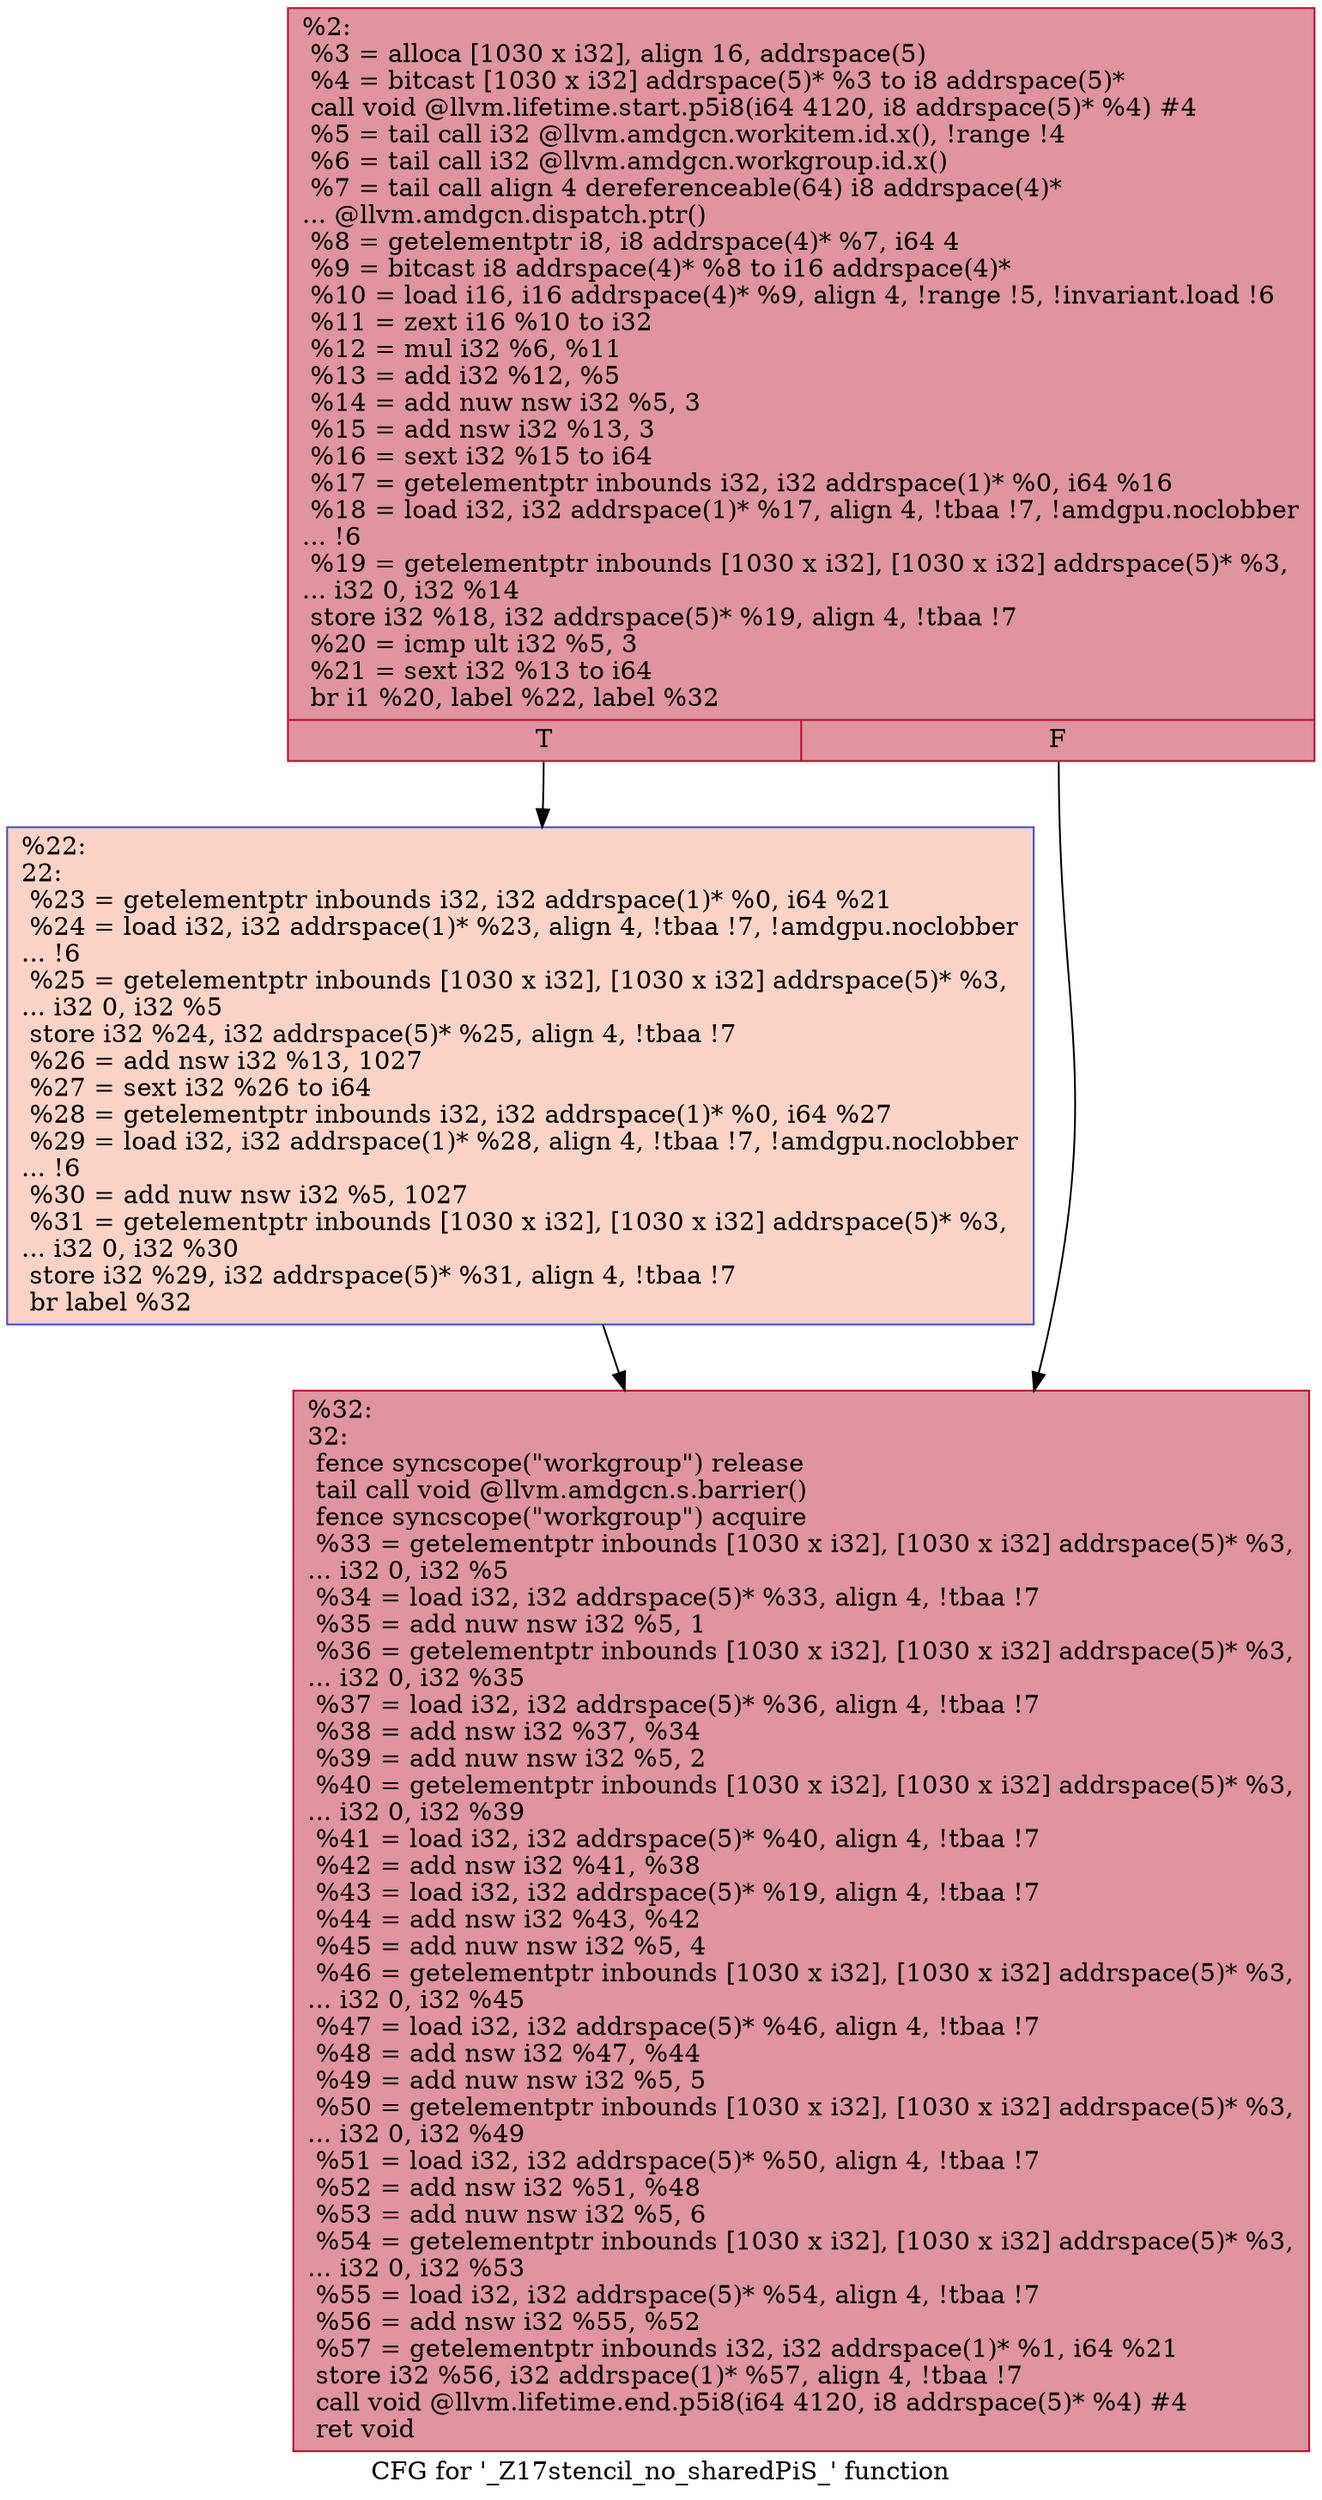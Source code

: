 digraph "CFG for '_Z17stencil_no_sharedPiS_' function" {
	label="CFG for '_Z17stencil_no_sharedPiS_' function";

	Node0x5a57070 [shape=record,color="#b70d28ff", style=filled, fillcolor="#b70d2870",label="{%2:\l  %3 = alloca [1030 x i32], align 16, addrspace(5)\l  %4 = bitcast [1030 x i32] addrspace(5)* %3 to i8 addrspace(5)*\l  call void @llvm.lifetime.start.p5i8(i64 4120, i8 addrspace(5)* %4) #4\l  %5 = tail call i32 @llvm.amdgcn.workitem.id.x(), !range !4\l  %6 = tail call i32 @llvm.amdgcn.workgroup.id.x()\l  %7 = tail call align 4 dereferenceable(64) i8 addrspace(4)*\l... @llvm.amdgcn.dispatch.ptr()\l  %8 = getelementptr i8, i8 addrspace(4)* %7, i64 4\l  %9 = bitcast i8 addrspace(4)* %8 to i16 addrspace(4)*\l  %10 = load i16, i16 addrspace(4)* %9, align 4, !range !5, !invariant.load !6\l  %11 = zext i16 %10 to i32\l  %12 = mul i32 %6, %11\l  %13 = add i32 %12, %5\l  %14 = add nuw nsw i32 %5, 3\l  %15 = add nsw i32 %13, 3\l  %16 = sext i32 %15 to i64\l  %17 = getelementptr inbounds i32, i32 addrspace(1)* %0, i64 %16\l  %18 = load i32, i32 addrspace(1)* %17, align 4, !tbaa !7, !amdgpu.noclobber\l... !6\l  %19 = getelementptr inbounds [1030 x i32], [1030 x i32] addrspace(5)* %3,\l... i32 0, i32 %14\l  store i32 %18, i32 addrspace(5)* %19, align 4, !tbaa !7\l  %20 = icmp ult i32 %5, 3\l  %21 = sext i32 %13 to i64\l  br i1 %20, label %22, label %32\l|{<s0>T|<s1>F}}"];
	Node0x5a57070:s0 -> Node0x5a5ab50;
	Node0x5a57070:s1 -> Node0x5a5abe0;
	Node0x5a5ab50 [shape=record,color="#3d50c3ff", style=filled, fillcolor="#f59c7d70",label="{%22:\l22:                                               \l  %23 = getelementptr inbounds i32, i32 addrspace(1)* %0, i64 %21\l  %24 = load i32, i32 addrspace(1)* %23, align 4, !tbaa !7, !amdgpu.noclobber\l... !6\l  %25 = getelementptr inbounds [1030 x i32], [1030 x i32] addrspace(5)* %3,\l... i32 0, i32 %5\l  store i32 %24, i32 addrspace(5)* %25, align 4, !tbaa !7\l  %26 = add nsw i32 %13, 1027\l  %27 = sext i32 %26 to i64\l  %28 = getelementptr inbounds i32, i32 addrspace(1)* %0, i64 %27\l  %29 = load i32, i32 addrspace(1)* %28, align 4, !tbaa !7, !amdgpu.noclobber\l... !6\l  %30 = add nuw nsw i32 %5, 1027\l  %31 = getelementptr inbounds [1030 x i32], [1030 x i32] addrspace(5)* %3,\l... i32 0, i32 %30\l  store i32 %29, i32 addrspace(5)* %31, align 4, !tbaa !7\l  br label %32\l}"];
	Node0x5a5ab50 -> Node0x5a5abe0;
	Node0x5a5abe0 [shape=record,color="#b70d28ff", style=filled, fillcolor="#b70d2870",label="{%32:\l32:                                               \l  fence syncscope(\"workgroup\") release\l  tail call void @llvm.amdgcn.s.barrier()\l  fence syncscope(\"workgroup\") acquire\l  %33 = getelementptr inbounds [1030 x i32], [1030 x i32] addrspace(5)* %3,\l... i32 0, i32 %5\l  %34 = load i32, i32 addrspace(5)* %33, align 4, !tbaa !7\l  %35 = add nuw nsw i32 %5, 1\l  %36 = getelementptr inbounds [1030 x i32], [1030 x i32] addrspace(5)* %3,\l... i32 0, i32 %35\l  %37 = load i32, i32 addrspace(5)* %36, align 4, !tbaa !7\l  %38 = add nsw i32 %37, %34\l  %39 = add nuw nsw i32 %5, 2\l  %40 = getelementptr inbounds [1030 x i32], [1030 x i32] addrspace(5)* %3,\l... i32 0, i32 %39\l  %41 = load i32, i32 addrspace(5)* %40, align 4, !tbaa !7\l  %42 = add nsw i32 %41, %38\l  %43 = load i32, i32 addrspace(5)* %19, align 4, !tbaa !7\l  %44 = add nsw i32 %43, %42\l  %45 = add nuw nsw i32 %5, 4\l  %46 = getelementptr inbounds [1030 x i32], [1030 x i32] addrspace(5)* %3,\l... i32 0, i32 %45\l  %47 = load i32, i32 addrspace(5)* %46, align 4, !tbaa !7\l  %48 = add nsw i32 %47, %44\l  %49 = add nuw nsw i32 %5, 5\l  %50 = getelementptr inbounds [1030 x i32], [1030 x i32] addrspace(5)* %3,\l... i32 0, i32 %49\l  %51 = load i32, i32 addrspace(5)* %50, align 4, !tbaa !7\l  %52 = add nsw i32 %51, %48\l  %53 = add nuw nsw i32 %5, 6\l  %54 = getelementptr inbounds [1030 x i32], [1030 x i32] addrspace(5)* %3,\l... i32 0, i32 %53\l  %55 = load i32, i32 addrspace(5)* %54, align 4, !tbaa !7\l  %56 = add nsw i32 %55, %52\l  %57 = getelementptr inbounds i32, i32 addrspace(1)* %1, i64 %21\l  store i32 %56, i32 addrspace(1)* %57, align 4, !tbaa !7\l  call void @llvm.lifetime.end.p5i8(i64 4120, i8 addrspace(5)* %4) #4\l  ret void\l}"];
}
